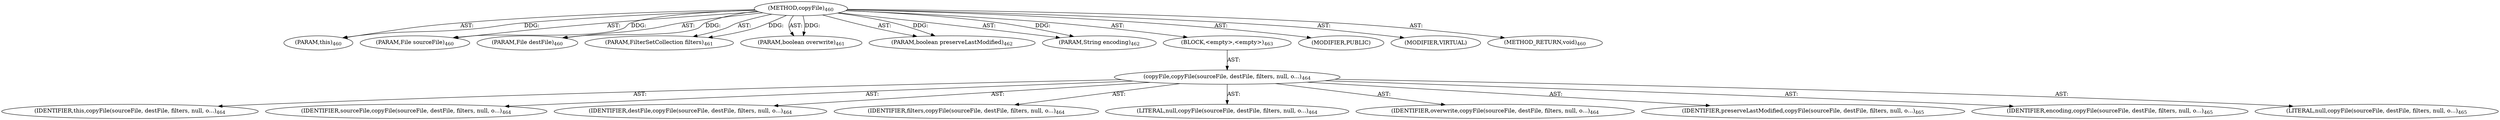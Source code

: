 digraph "copyFile" {  
"111669149710" [label = <(METHOD,copyFile)<SUB>460</SUB>> ]
"115964117004" [label = <(PARAM,this)<SUB>460</SUB>> ]
"115964117069" [label = <(PARAM,File sourceFile)<SUB>460</SUB>> ]
"115964117070" [label = <(PARAM,File destFile)<SUB>460</SUB>> ]
"115964117071" [label = <(PARAM,FilterSetCollection filters)<SUB>461</SUB>> ]
"115964117072" [label = <(PARAM,boolean overwrite)<SUB>461</SUB>> ]
"115964117073" [label = <(PARAM,boolean preserveLastModified)<SUB>462</SUB>> ]
"115964117074" [label = <(PARAM,String encoding)<SUB>462</SUB>> ]
"25769803806" [label = <(BLOCK,&lt;empty&gt;,&lt;empty&gt;)<SUB>463</SUB>> ]
"30064771136" [label = <(copyFile,copyFile(sourceFile, destFile, filters, null, o...)<SUB>464</SUB>> ]
"68719476748" [label = <(IDENTIFIER,this,copyFile(sourceFile, destFile, filters, null, o...)<SUB>464</SUB>> ]
"68719476868" [label = <(IDENTIFIER,sourceFile,copyFile(sourceFile, destFile, filters, null, o...)<SUB>464</SUB>> ]
"68719476869" [label = <(IDENTIFIER,destFile,copyFile(sourceFile, destFile, filters, null, o...)<SUB>464</SUB>> ]
"68719476870" [label = <(IDENTIFIER,filters,copyFile(sourceFile, destFile, filters, null, o...)<SUB>464</SUB>> ]
"90194313230" [label = <(LITERAL,null,copyFile(sourceFile, destFile, filters, null, o...)<SUB>464</SUB>> ]
"68719476871" [label = <(IDENTIFIER,overwrite,copyFile(sourceFile, destFile, filters, null, o...)<SUB>464</SUB>> ]
"68719476872" [label = <(IDENTIFIER,preserveLastModified,copyFile(sourceFile, destFile, filters, null, o...)<SUB>465</SUB>> ]
"68719476873" [label = <(IDENTIFIER,encoding,copyFile(sourceFile, destFile, filters, null, o...)<SUB>465</SUB>> ]
"90194313231" [label = <(LITERAL,null,copyFile(sourceFile, destFile, filters, null, o...)<SUB>465</SUB>> ]
"133143986219" [label = <(MODIFIER,PUBLIC)> ]
"133143986220" [label = <(MODIFIER,VIRTUAL)> ]
"128849018894" [label = <(METHOD_RETURN,void)<SUB>460</SUB>> ]
  "111669149710" -> "115964117004"  [ label = "AST: "] 
  "111669149710" -> "115964117069"  [ label = "AST: "] 
  "111669149710" -> "115964117070"  [ label = "AST: "] 
  "111669149710" -> "115964117071"  [ label = "AST: "] 
  "111669149710" -> "115964117072"  [ label = "AST: "] 
  "111669149710" -> "115964117073"  [ label = "AST: "] 
  "111669149710" -> "115964117074"  [ label = "AST: "] 
  "111669149710" -> "25769803806"  [ label = "AST: "] 
  "111669149710" -> "133143986219"  [ label = "AST: "] 
  "111669149710" -> "133143986220"  [ label = "AST: "] 
  "111669149710" -> "128849018894"  [ label = "AST: "] 
  "25769803806" -> "30064771136"  [ label = "AST: "] 
  "30064771136" -> "68719476748"  [ label = "AST: "] 
  "30064771136" -> "68719476868"  [ label = "AST: "] 
  "30064771136" -> "68719476869"  [ label = "AST: "] 
  "30064771136" -> "68719476870"  [ label = "AST: "] 
  "30064771136" -> "90194313230"  [ label = "AST: "] 
  "30064771136" -> "68719476871"  [ label = "AST: "] 
  "30064771136" -> "68719476872"  [ label = "AST: "] 
  "30064771136" -> "68719476873"  [ label = "AST: "] 
  "30064771136" -> "90194313231"  [ label = "AST: "] 
  "111669149710" -> "115964117004"  [ label = "DDG: "] 
  "111669149710" -> "115964117069"  [ label = "DDG: "] 
  "111669149710" -> "115964117070"  [ label = "DDG: "] 
  "111669149710" -> "115964117071"  [ label = "DDG: "] 
  "111669149710" -> "115964117072"  [ label = "DDG: "] 
  "111669149710" -> "115964117073"  [ label = "DDG: "] 
  "111669149710" -> "115964117074"  [ label = "DDG: "] 
}
